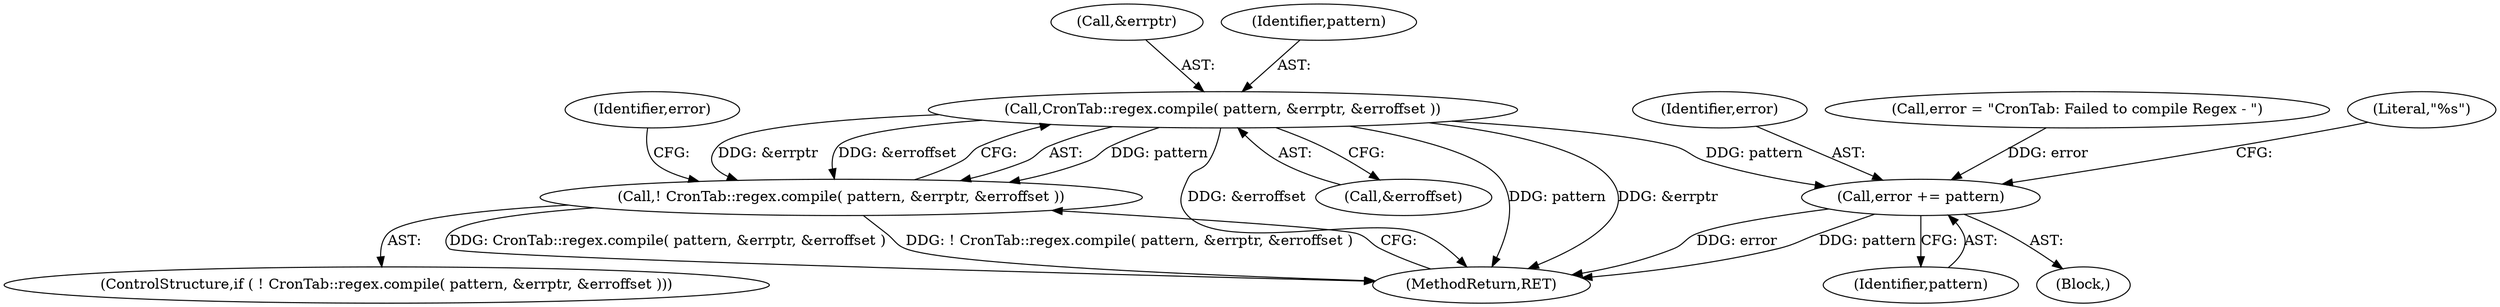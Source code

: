 digraph "0_htcondor_5e5571d1a431eb3c61977b6dd6ec90186ef79867_11@pointer" {
"1000111" [label="(Call,CronTab::regex.compile( pattern, &errptr, &erroffset ))"];
"1000110" [label="(Call,! CronTab::regex.compile( pattern, &errptr, &erroffset ))"];
"1000122" [label="(Call,error += pattern)"];
"1000130" [label="(MethodReturn,RET)"];
"1000113" [label="(Call,&errptr)"];
"1000109" [label="(ControlStructure,if ( ! CronTab::regex.compile( pattern, &errptr, &erroffset )))"];
"1000124" [label="(Identifier,pattern)"];
"1000117" [label="(Block,)"];
"1000115" [label="(Call,&erroffset)"];
"1000122" [label="(Call,error += pattern)"];
"1000119" [label="(Call,error = \"CronTab: Failed to compile Regex - \")"];
"1000112" [label="(Identifier,pattern)"];
"1000111" [label="(Call,CronTab::regex.compile( pattern, &errptr, &erroffset ))"];
"1000110" [label="(Call,! CronTab::regex.compile( pattern, &errptr, &erroffset ))"];
"1000120" [label="(Identifier,error)"];
"1000126" [label="(Literal,\"%s\")"];
"1000123" [label="(Identifier,error)"];
"1000111" -> "1000110"  [label="AST: "];
"1000111" -> "1000115"  [label="CFG: "];
"1000112" -> "1000111"  [label="AST: "];
"1000113" -> "1000111"  [label="AST: "];
"1000115" -> "1000111"  [label="AST: "];
"1000110" -> "1000111"  [label="CFG: "];
"1000111" -> "1000130"  [label="DDG: &erroffset"];
"1000111" -> "1000130"  [label="DDG: pattern"];
"1000111" -> "1000130"  [label="DDG: &errptr"];
"1000111" -> "1000110"  [label="DDG: pattern"];
"1000111" -> "1000110"  [label="DDG: &errptr"];
"1000111" -> "1000110"  [label="DDG: &erroffset"];
"1000111" -> "1000122"  [label="DDG: pattern"];
"1000110" -> "1000109"  [label="AST: "];
"1000120" -> "1000110"  [label="CFG: "];
"1000130" -> "1000110"  [label="CFG: "];
"1000110" -> "1000130"  [label="DDG: CronTab::regex.compile( pattern, &errptr, &erroffset )"];
"1000110" -> "1000130"  [label="DDG: ! CronTab::regex.compile( pattern, &errptr, &erroffset )"];
"1000122" -> "1000117"  [label="AST: "];
"1000122" -> "1000124"  [label="CFG: "];
"1000123" -> "1000122"  [label="AST: "];
"1000124" -> "1000122"  [label="AST: "];
"1000126" -> "1000122"  [label="CFG: "];
"1000122" -> "1000130"  [label="DDG: error"];
"1000122" -> "1000130"  [label="DDG: pattern"];
"1000119" -> "1000122"  [label="DDG: error"];
}
